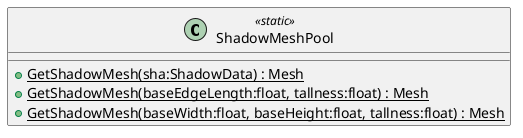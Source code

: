 @startuml
class ShadowMeshPool <<static>> {
    + {static} GetShadowMesh(sha:ShadowData) : Mesh
    + {static} GetShadowMesh(baseEdgeLength:float, tallness:float) : Mesh
    + {static} GetShadowMesh(baseWidth:float, baseHeight:float, tallness:float) : Mesh
}
@enduml
